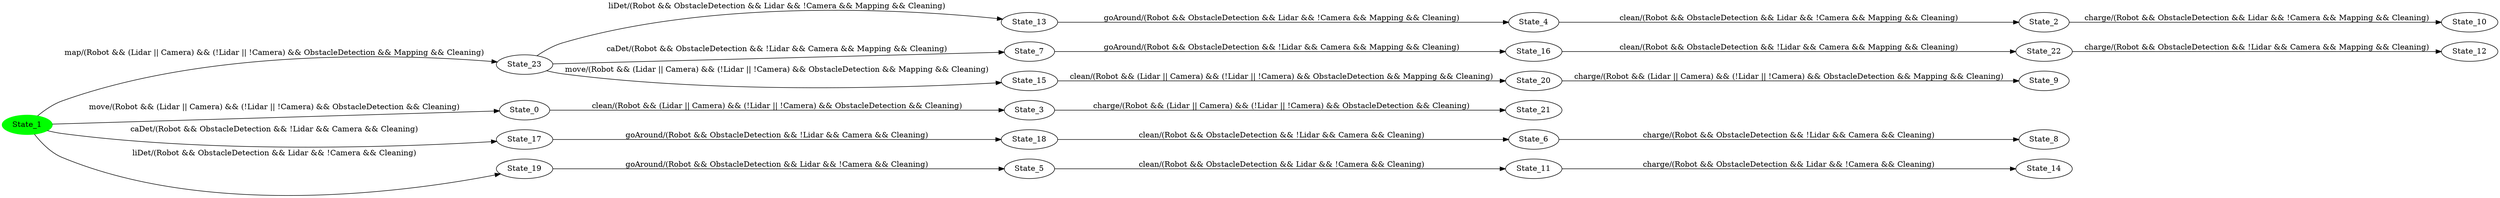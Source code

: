 digraph G {
rankdir=LR;
state0[ label = "State_1", style=filled, color=green ];
state1 [ label = "State_2" ];
state1 -> state2 [ label=" charge/(Robot && ObstacleDetection && Lidar && !Camera && Mapping && Cleaning) " ];
state3 [ label = "State_20" ];
state3 -> state4 [ label=" charge/(Robot && (Lidar || Camera) && (!Lidar || !Camera) && ObstacleDetection && Mapping && Cleaning) " ];
state2 [ label = "State_10" ];
state5 [ label = "State_3" ];
state5 -> state6 [ label=" charge/(Robot && (Lidar || Camera) && (!Lidar || !Camera) && ObstacleDetection && Cleaning) " ];
state6 [ label = "State_21" ];
state7 [ label = "State_22" ];
state7 -> state8 [ label=" charge/(Robot && ObstacleDetection && !Lidar && Camera && Mapping && Cleaning) " ];
state9 [ label = "State_4" ];
state9 -> state1 [ label=" clean/(Robot && ObstacleDetection && Lidar && !Camera && Mapping && Cleaning) " ];
state10 [ label = "State_11" ];
state10 -> state11 [ label=" charge/(Robot && ObstacleDetection && Lidar && !Camera && Cleaning) " ];
state8 [ label = "State_12" ];
state12 [ label = "State_23" ];
state12 -> state13 [ label=" liDet/(Robot && ObstacleDetection && Lidar && !Camera && Mapping && Cleaning) " ];
state12 -> state14 [ label=" caDet/(Robot && ObstacleDetection && !Lidar && Camera && Mapping && Cleaning) " ];
state12 -> state15 [ label=" move/(Robot && (Lidar || Camera) && (!Lidar || !Camera) && ObstacleDetection && Mapping && Cleaning) " ];
state16 [ label = "State_5" ];
state16 -> state10 [ label=" clean/(Robot && ObstacleDetection && Lidar && !Camera && Cleaning) " ];
state17 [ label = "State_0" ];
state17 -> state5 [ label=" clean/(Robot && (Lidar || Camera) && (!Lidar || !Camera) && ObstacleDetection && Cleaning) " ];
state0 -> state17 [ label=" move/(Robot && (Lidar || Camera) && (!Lidar || !Camera) && ObstacleDetection && Cleaning) " ];
state0 -> state12 [ label=" map/(Robot && (Lidar || Camera) && (!Lidar || !Camera) && ObstacleDetection && Mapping && Cleaning) " ];
state0 -> state18 [ label=" caDet/(Robot && ObstacleDetection && !Lidar && Camera && Cleaning) " ];
state0 -> state19 [ label=" liDet/(Robot && ObstacleDetection && Lidar && !Camera && Cleaning) " ];
state20 [ label = "State_6" ];
state20 -> state21 [ label=" charge/(Robot && ObstacleDetection && !Lidar && Camera && Cleaning) " ];
state14 [ label = "State_7" ];
state14 -> state22 [ label=" goAround/(Robot && ObstacleDetection && !Lidar && Camera && Mapping && Cleaning) " ];
state21 [ label = "State_8" ];
state4 [ label = "State_9" ];
state18 [ label = "State_17" ];
state18 -> state23 [ label=" goAround/(Robot && ObstacleDetection && !Lidar && Camera && Cleaning) " ];
state23 [ label = "State_18" ];
state23 -> state20 [ label=" clean/(Robot && ObstacleDetection && !Lidar && Camera && Cleaning) " ];
state19 [ label = "State_19" ];
state19 -> state16 [ label=" goAround/(Robot && ObstacleDetection && Lidar && !Camera && Cleaning) " ];
state13 [ label = "State_13" ];
state13 -> state9 [ label=" goAround/(Robot && ObstacleDetection && Lidar && !Camera && Mapping && Cleaning) " ];
state11 [ label = "State_14" ];
state15 [ label = "State_15" ];
state15 -> state3 [ label=" clean/(Robot && (Lidar || Camera) && (!Lidar || !Camera) && ObstacleDetection && Mapping && Cleaning) " ];
state22 [ label = "State_16" ];
state22 -> state7 [ label=" clean/(Robot && ObstacleDetection && !Lidar && Camera && Mapping && Cleaning) " ];
}

